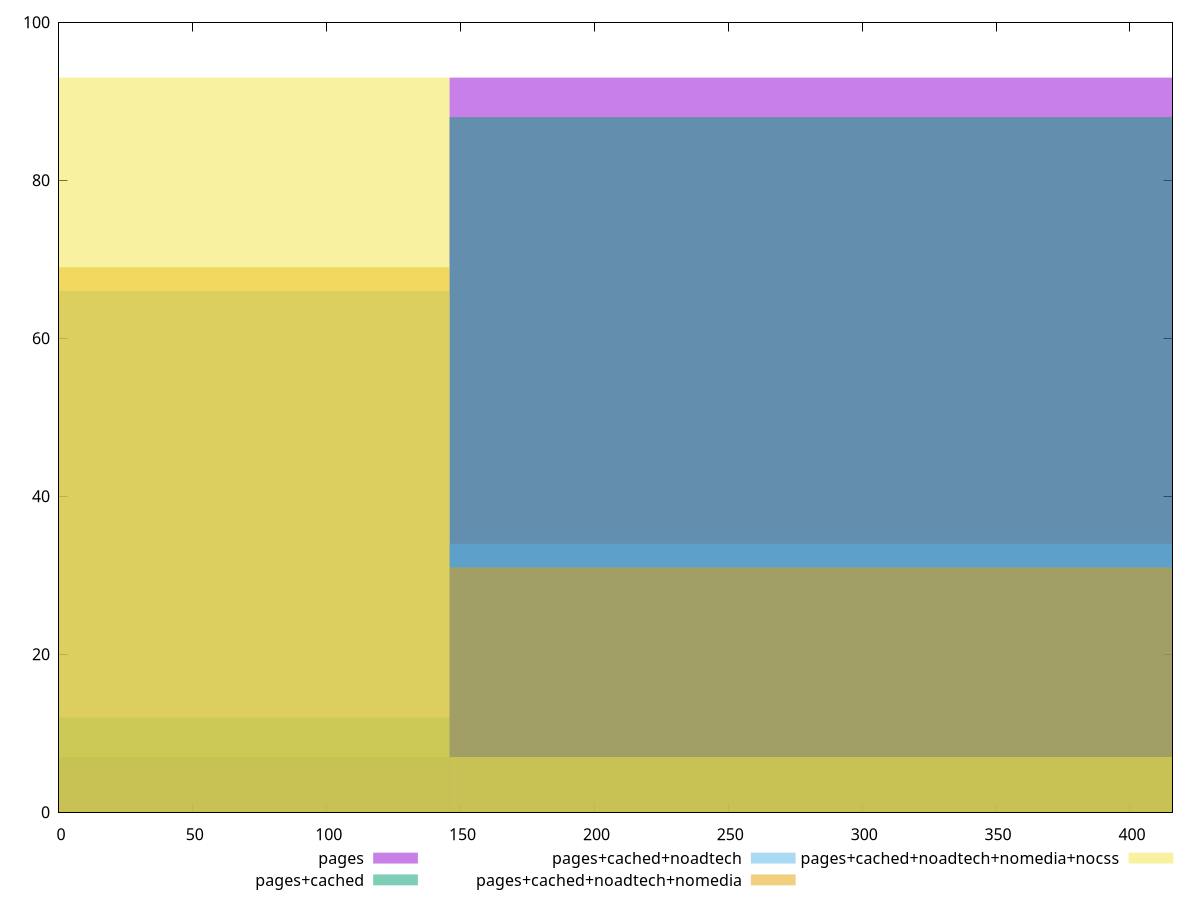 reset

$pages <<EOF
291.6669206115694 93
0 7
EOF

$pagesCached <<EOF
291.6669206115694 88
0 12
EOF

$pagesCachedNoadtech <<EOF
291.6669206115694 34
0 66
EOF

$pagesCachedNoadtechNomedia <<EOF
291.6669206115694 31
0 69
EOF

$pagesCachedNoadtechNomediaNocss <<EOF
291.6669206115694 7
0 93
EOF

set key outside below
set boxwidth 291.6669206115694
set xrange [0:415.898]
set yrange [0:100]
set trange [0:100]
set style fill transparent solid 0.5 noborder
set terminal svg size 640, 530 enhanced background rgb 'white'
set output "report_00017_2021-02-10T15-08-03.406Z/uses-rel-preconnect/comparison/histogram/all_raw.svg"

plot $pages title "pages" with boxes, \
     $pagesCached title "pages+cached" with boxes, \
     $pagesCachedNoadtech title "pages+cached+noadtech" with boxes, \
     $pagesCachedNoadtechNomedia title "pages+cached+noadtech+nomedia" with boxes, \
     $pagesCachedNoadtechNomediaNocss title "pages+cached+noadtech+nomedia+nocss" with boxes

reset
